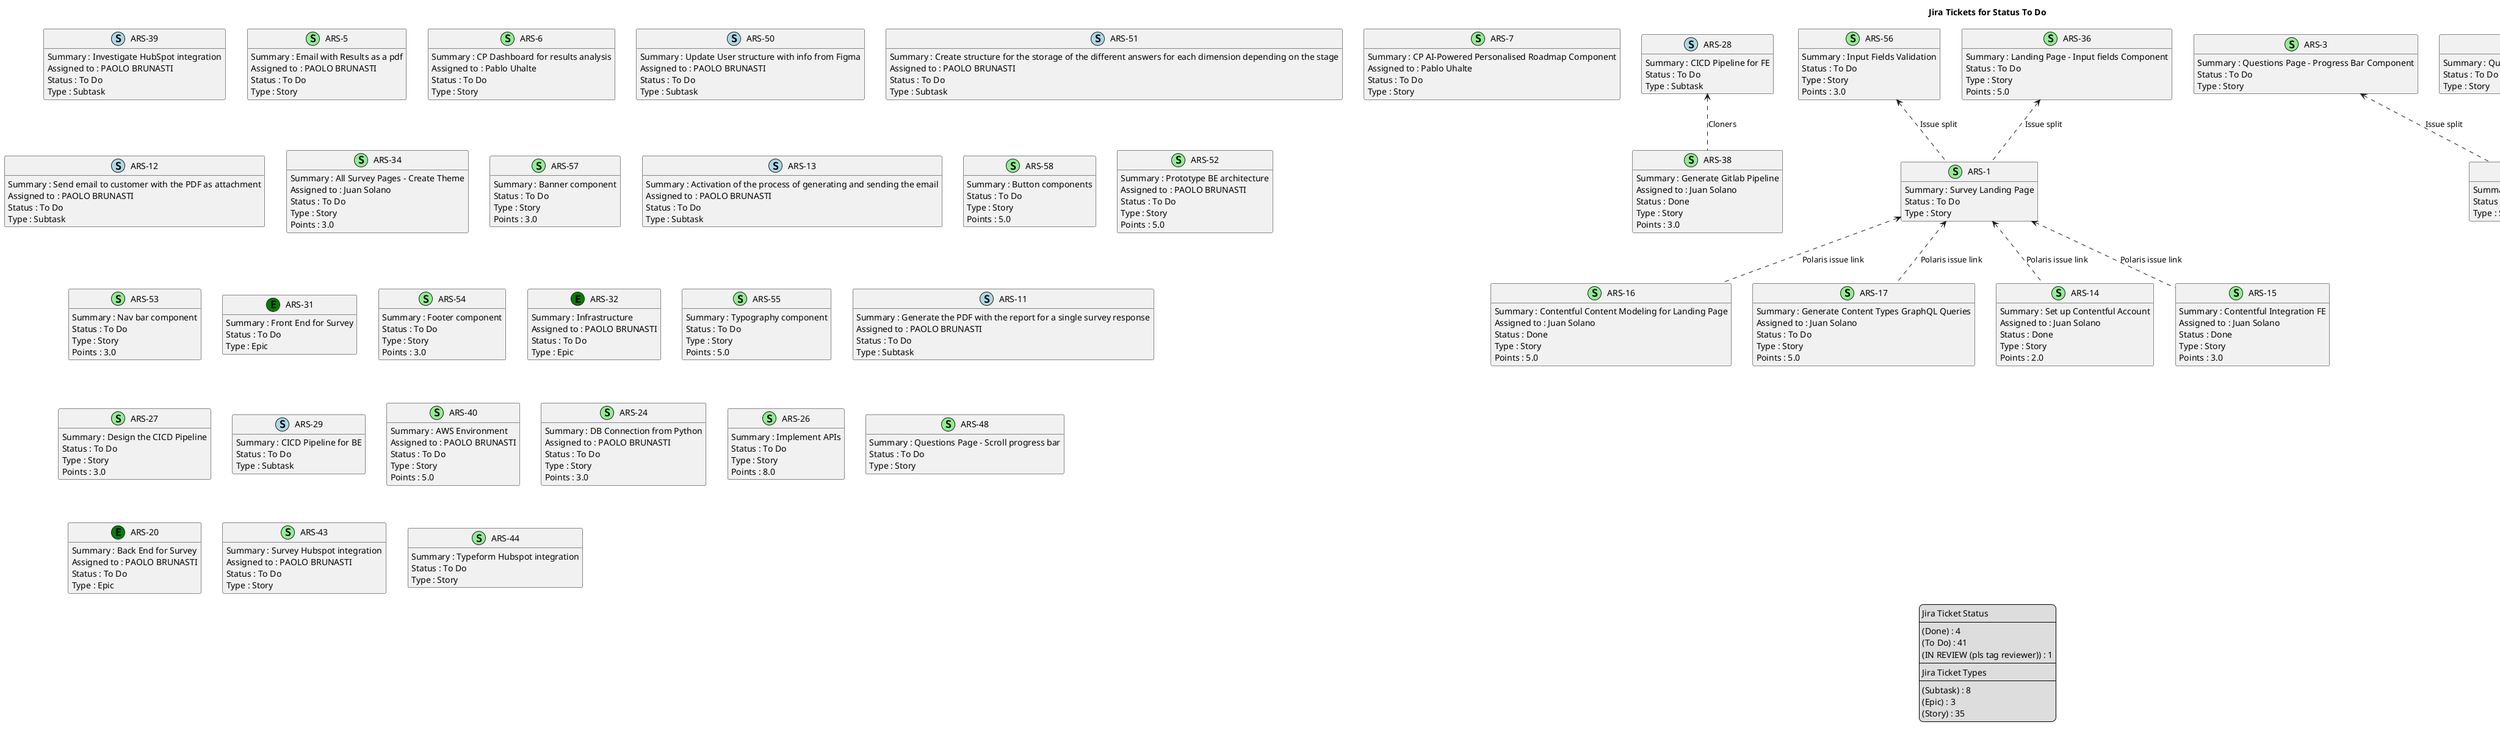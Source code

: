 @startuml
'https://plantuml.com/class-diagram

' GENERATE CLASS DIAGRAM ===========
' Generated at    : Tue May 14 12:25:21 CEST 2024

title Jira Tickets for Status To Do
hide empty members

legend
Jira Ticket Status
----
(Done) : 4
(To Do) : 41
(IN REVIEW (pls tag reviewer)) : 1
----
Jira Ticket Types
----
(Subtask) : 8
(Epic) : 3
(Story) : 35
end legend


' Tickets =======
class "ARS-38" << (S,lightgreen) >> {
  Summary : Generate Gitlab Pipeline
  Assigned to : Juan Solano
  Status : Done
  Type : Story
  Points : 3.0
}

class "ARS-16" << (S,lightgreen) >> {
  Summary : Contentful Content Modeling for Landing Page
  Assigned to : Juan Solano
  Status : Done
  Type : Story
  Points : 5.0
}

class "ARS-17" << (S,lightgreen) >> {
  Summary : Generate Content Types GraphQL Queries
  Assigned to : Juan Solano
  Status : To Do
  Type : Story
  Points : 5.0
}

class "ARS-39" << (S,lightblue) >> {
  Summary : Investigate HubSpot integration
  Assigned to : PAOLO BRUNASTI
  Status : To Do
  Type : Subtask
}

class "ARS-5" << (S,lightgreen) >> {
  Summary : Email with Results as a pdf
  Assigned to : PAOLO BRUNASTI
  Status : To Do
  Type : Story
}

class "ARS-6" << (S,lightgreen) >> {
  Summary : CP Dashboard for results analysis
  Assigned to : Pablo Uhalte
  Status : To Do
  Type : Story
}

class "ARS-50" << (S,lightblue) >> {
  Summary : Update User structure with info from Figma
  Assigned to : PAOLO BRUNASTI
  Status : To Do
  Type : Subtask
}

class "ARS-3" << (S,lightgreen) >> {
  Summary : Questions Page - Progress Bar Component
  Status : To Do
  Type : Story
}

class "ARS-51" << (S,lightblue) >> {
  Summary : Create structure for the storage of the different answers for each dimension depending on the stage
  Assigned to : PAOLO BRUNASTI
  Status : To Do
  Type : Subtask
}

class "ARS-4" << (S,lightgreen) >> {
  Summary : Survey Results Page
  Status : To Do
  Type : Story
}

class "ARS-9" << (S,lightgreen) >> {
  Summary : Results Page - Personalised High-Level Roadmap Component
  Status : To Do
  Type : Story
}

class "ARS-7" << (S,lightgreen) >> {
  Summary : CP AI-Powered Personalised Roadmap Component
  Assigned to : Pablo Uhalte
  Status : To Do
  Type : Story
}

class "ARS-8" << (S,lightgreen) >> {
  Summary : Results Page - Scoring Graphic Component
  Status : To Do
  Type : Story
}

class "ARS-56" << (S,lightgreen) >> {
  Summary : Input Fields Validation
  Status : To Do
  Type : Story
  Points : 3.0
}

class "ARS-12" << (S,lightblue) >> {
  Summary : Send email to customer with the PDF as attachment
  Assigned to : PAOLO BRUNASTI
  Status : To Do
  Type : Subtask
}

class "ARS-34" << (S,lightgreen) >> {
  Summary : All Survey Pages - Create Theme
  Assigned to : Juan Solano
  Status : To Do
  Type : Story
  Points : 3.0
}

class "ARS-57" << (S,lightgreen) >> {
  Summary : Banner component
  Status : To Do
  Type : Story
  Points : 3.0
}

class "ARS-13" << (S,lightblue) >> {
  Summary : Activation of the process of generating and sending the email
  Assigned to : PAOLO BRUNASTI
  Status : To Do
  Type : Subtask
}

class "ARS-58" << (S,lightgreen) >> {
  Summary : Button components
  Status : To Do
  Type : Story
  Points : 5.0
}

class "ARS-36" << (S,lightgreen) >> {
  Summary : Landing Page - Input fields Component
  Status : To Do
  Type : Story
  Points : 5.0
}

class "ARS-14" << (S,lightgreen) >> {
  Summary : Set up Contentful Account
  Assigned to : Juan Solano
  Status : Done
  Type : Story
  Points : 2.0
}

class "ARS-15" << (S,lightgreen) >> {
  Summary : Contentful Integration FE
  Assigned to : Juan Solano
  Status : Done
  Type : Story
  Points : 3.0
}

class "ARS-1" << (S,lightgreen) >> {
  Summary : Survey Landing Page
  Status : To Do
  Type : Story
}

class "ARS-52" << (S,lightgreen) >> {
  Summary : Prototype BE architecture
  Assigned to : PAOLO BRUNASTI
  Status : To Do
  Type : Story
  Points : 5.0
}

class "ARS-53" << (S,lightgreen) >> {
  Summary : Nav bar component
  Status : To Do
  Type : Story
  Points : 3.0
}

class "ARS-2" << (S,lightgreen) >> {
  Summary : Survey Questions Pages
  Status : To Do
  Type : Story
}

class "ARS-31" << (E,green) >> {
  Summary : Front End for Survey
  Status : To Do
  Type : Epic
}

class "ARS-54" << (S,lightgreen) >> {
  Summary : Footer component
  Status : To Do
  Type : Story
  Points : 3.0
}

class "ARS-32" << (E,green) >> {
  Summary : Infrastructure
  Assigned to : PAOLO BRUNASTI
  Status : To Do
  Type : Epic
}

class "ARS-55" << (S,lightgreen) >> {
  Summary : Typography component
  Status : To Do
  Type : Story
  Points : 5.0
}

class "ARS-11" << (S,lightblue) >> {
  Summary : Generate the PDF with the report for a single survey response
  Assigned to : PAOLO BRUNASTI
  Status : To Do
  Type : Subtask
}

class "ARS-33" << (S,lightgreen) >> {
  Summary : Questions Page - Save Survey Progress
  Status : To Do
  Type : Story
}

class "ARS-27" << (S,lightgreen) >> {
  Summary : Design the CICD Pipeline
  Status : To Do
  Type : Story
  Points : 3.0
}

class "ARS-28" << (S,lightblue) >> {
  Summary : CICD Pipeline for FE
  Status : To Do
  Type : Subtask
}

class "ARS-29" << (S,lightblue) >> {
  Summary : CICD Pipeline for BE
  Status : To Do
  Type : Subtask
}

class "ARS-40" << (S,lightgreen) >> {
  Summary : AWS Environment
  Assigned to : PAOLO BRUNASTI
  Status : To Do
  Type : Story
  Points : 5.0
}

class "ARS-23" << (S,lightgreen) >> {
  Summary : Model BE DB
  Assigned to : PAOLO BRUNASTI
  Status : IN REVIEW (pls tag reviewer)
  Type : Story
  Points : 5.0
}

class "ARS-24" << (S,lightgreen) >> {
  Summary : DB Connection from Python
  Assigned to : PAOLO BRUNASTI
  Status : To Do
  Type : Story
  Points : 3.0
}

class "ARS-47" << (S,lightgreen) >> {
  Summary : Create View for results of the survey
  Assigned to : PAOLO BRUNASTI
  Status : To Do
  Type : Story
}

class "ARS-26" << (S,lightgreen) >> {
  Summary : Implement APIs
  Status : To Do
  Type : Story
  Points : 8.0
}

class "ARS-48" << (S,lightgreen) >> {
  Summary : Questions Page - Scroll progress bar
  Status : To Do
  Type : Story
}

class "ARS-41" << (S,lightgreen) >> {
  Summary : Questions Page - Personalised with company name
  Status : To Do
  Type : Story
}

class "ARS-20" << (E,green) >> {
  Summary : Back End for Survey
  Assigned to : PAOLO BRUNASTI
  Status : To Do
  Type : Epic
}

class "ARS-42" << (S,lightgreen) >> {
  Summary : Results Page - Personalised Thank you message
  Status : To Do
  Type : Story
}

class "ARS-43" << (S,lightgreen) >> {
  Summary : Survey Hubspot integration
  Assigned to : PAOLO BRUNASTI
  Status : To Do
  Type : Story
}

class "ARS-44" << (S,lightgreen) >> {
  Summary : Typeform Hubspot integration
  Status : To Do
  Type : Story
}



' Links =======
"ARS-56" <.. "ARS-1" : Issue split
"ARS-28" <.. "ARS-38" : Cloners
"ARS-3" <.. "ARS-2" : Issue split
"ARS-9" <.. "ARS-4" : Issue split
"ARS-8" <.. "ARS-4" : Issue split
"ARS-36" <.. "ARS-1" : Issue split
"ARS-1" <.. "ARS-14" : Polaris issue link
"ARS-1" <.. "ARS-15" : Polaris issue link
"ARS-1" <.. "ARS-16" : Polaris issue link
"ARS-1" <.. "ARS-17" : Polaris issue link
"ARS-33" <.. "ARS-2" : Issue split
"ARS-47" <.. "ARS-23" : Relates
"ARS-41" <.. "ARS-2" : Polaris datapoint issue link
"ARS-42" <.. "ARS-4" : Polaris datapoint issue link


@enduml
